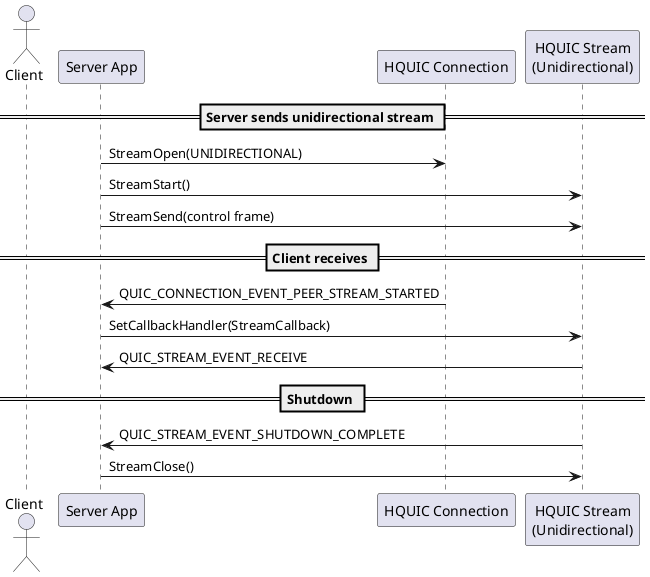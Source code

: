 @startuml
actor Client
participant "Server App" as ServerApp
participant "HQUIC Connection" as Conn
participant "HQUIC Stream\n(Unidirectional)" as Stream

== Server sends unidirectional stream ==
ServerApp -> Conn : StreamOpen(UNIDIRECTIONAL)
ServerApp -> Stream : StreamStart()
ServerApp -> Stream : StreamSend(control frame)

== Client receives ==
Conn -> ServerApp : QUIC_CONNECTION_EVENT_PEER_STREAM_STARTED
ServerApp -> Stream : SetCallbackHandler(StreamCallback)
Stream -> ServerApp : QUIC_STREAM_EVENT_RECEIVE

== Shutdown ==
Stream -> ServerApp : QUIC_STREAM_EVENT_SHUTDOWN_COMPLETE
ServerApp -> Stream : StreamClose()
@enduml
